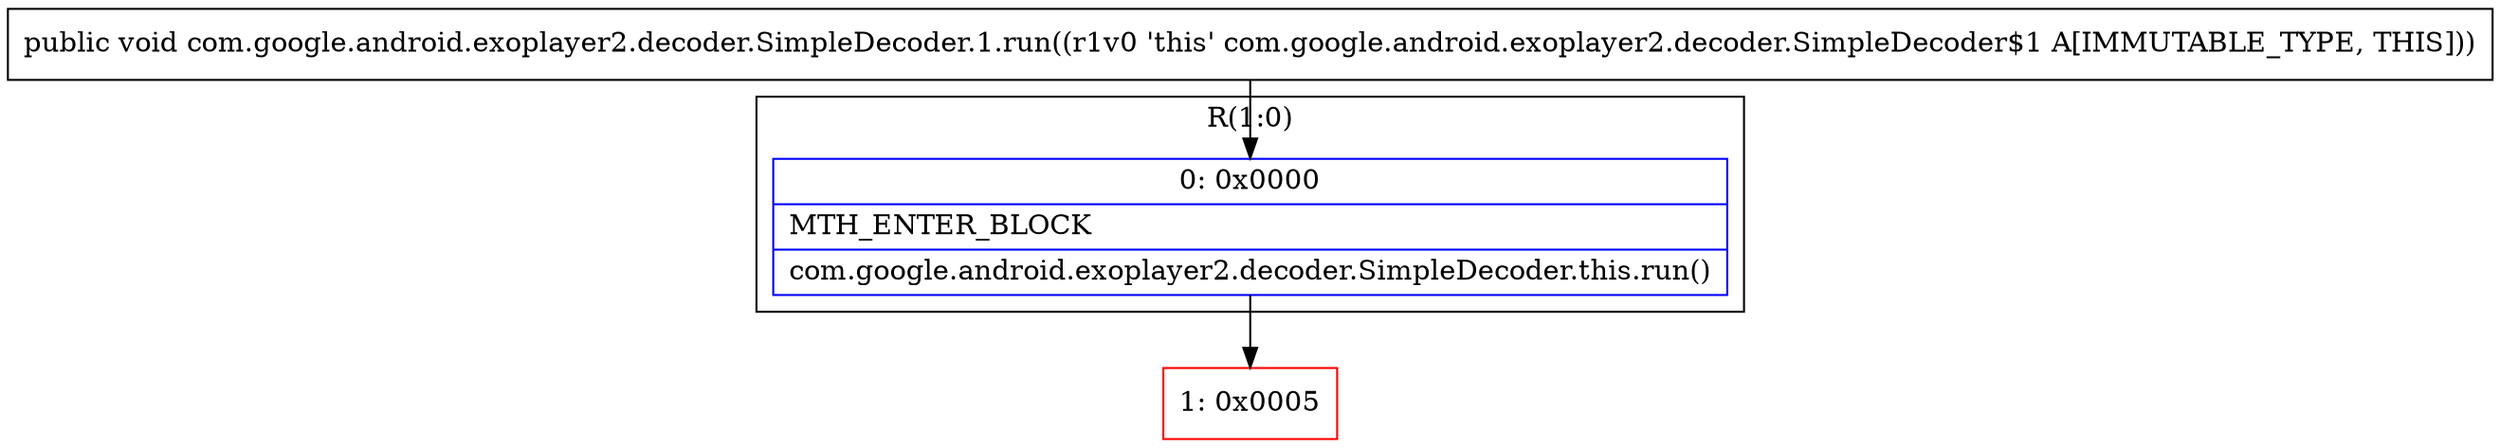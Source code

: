 digraph "CFG forcom.google.android.exoplayer2.decoder.SimpleDecoder.1.run()V" {
subgraph cluster_Region_826085741 {
label = "R(1:0)";
node [shape=record,color=blue];
Node_0 [shape=record,label="{0\:\ 0x0000|MTH_ENTER_BLOCK\l|com.google.android.exoplayer2.decoder.SimpleDecoder.this.run()\l}"];
}
Node_1 [shape=record,color=red,label="{1\:\ 0x0005}"];
MethodNode[shape=record,label="{public void com.google.android.exoplayer2.decoder.SimpleDecoder.1.run((r1v0 'this' com.google.android.exoplayer2.decoder.SimpleDecoder$1 A[IMMUTABLE_TYPE, THIS])) }"];
MethodNode -> Node_0;
Node_0 -> Node_1;
}

